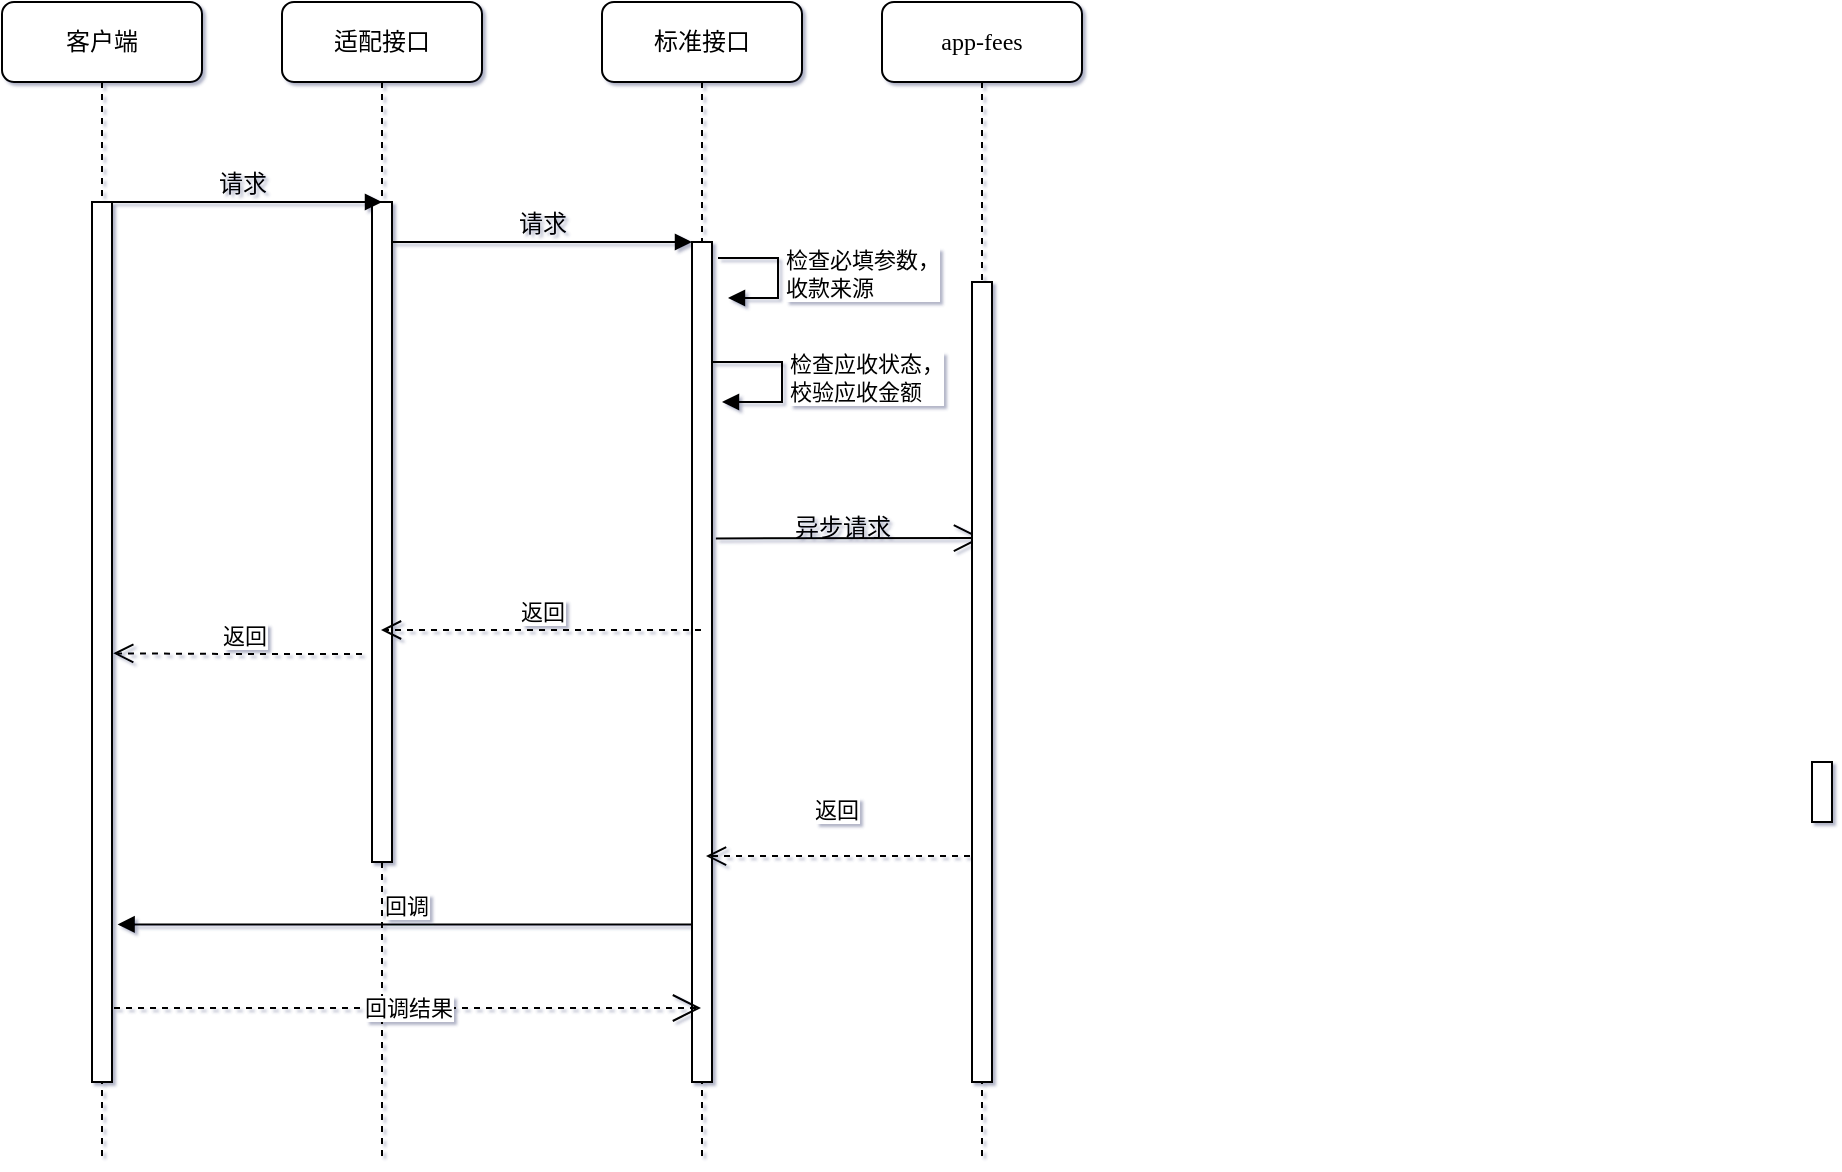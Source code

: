 <mxfile version="20.2.3" type="github" pages="2">
  <diagram name="Page-1" id="13e1069c-82ec-6db2-03f1-153e76fe0fe0">
    <mxGraphModel dx="684" dy="433" grid="0" gridSize="10" guides="1" tooltips="1" connect="1" arrows="1" fold="1" page="0" pageScale="1" pageWidth="1100" pageHeight="850" background="none" math="0" shadow="1">
      <root>
        <mxCell id="0" />
        <mxCell id="1" parent="0" />
        <mxCell id="7baba1c4bc27f4b0-2" value="适配接口" style="shape=umlLifeline;perimeter=lifelinePerimeter;whiteSpace=wrap;html=1;container=1;collapsible=0;recursiveResize=0;outlineConnect=0;rounded=1;shadow=0;comic=0;labelBackgroundColor=none;strokeWidth=1;fontFamily=Verdana;fontSize=12;align=center;" parent="1" vertex="1">
          <mxGeometry x="240" y="80" width="100" height="580" as="geometry" />
        </mxCell>
        <mxCell id="7baba1c4bc27f4b0-10" value="" style="html=1;points=[];perimeter=orthogonalPerimeter;rounded=0;shadow=0;comic=0;labelBackgroundColor=none;strokeWidth=1;fontFamily=Verdana;fontSize=12;align=center;" parent="7baba1c4bc27f4b0-2" vertex="1">
          <mxGeometry x="45" y="100" width="10" height="330" as="geometry" />
        </mxCell>
        <mxCell id="7baba1c4bc27f4b0-3" value="标准接口" style="shape=umlLifeline;perimeter=lifelinePerimeter;whiteSpace=wrap;html=1;container=1;collapsible=0;recursiveResize=0;outlineConnect=0;rounded=1;shadow=0;comic=0;labelBackgroundColor=none;strokeWidth=1;fontFamily=Verdana;fontSize=12;align=center;" parent="1" vertex="1">
          <mxGeometry x="400" y="80" width="100" height="580" as="geometry" />
        </mxCell>
        <mxCell id="7baba1c4bc27f4b0-13" value="" style="html=1;points=[];perimeter=orthogonalPerimeter;rounded=0;shadow=0;comic=0;labelBackgroundColor=none;strokeWidth=1;fontFamily=Verdana;fontSize=12;align=center;" parent="7baba1c4bc27f4b0-3" vertex="1">
          <mxGeometry x="45" y="120" width="10" height="420" as="geometry" />
        </mxCell>
        <mxCell id="DqkWOxUdnKcbze_voKuk-15" value="检查必填参数，&lt;br&gt;收款来源" style="edgeStyle=orthogonalEdgeStyle;html=1;align=left;spacingLeft=2;endArrow=block;rounded=0;entryX=1;entryY=0;" edge="1" parent="7baba1c4bc27f4b0-3">
          <mxGeometry relative="1" as="geometry">
            <mxPoint x="58" y="128" as="sourcePoint" />
            <Array as="points">
              <mxPoint x="88" y="128" />
            </Array>
            <mxPoint x="63" y="148" as="targetPoint" />
          </mxGeometry>
        </mxCell>
        <mxCell id="DqkWOxUdnKcbze_voKuk-21" value="检查应收状态，&lt;br&gt;校验应收金额" style="edgeStyle=orthogonalEdgeStyle;html=1;align=left;spacingLeft=2;endArrow=block;rounded=0;entryX=1;entryY=0;" edge="1" parent="7baba1c4bc27f4b0-3">
          <mxGeometry relative="1" as="geometry">
            <mxPoint x="55" y="180" as="sourcePoint" />
            <Array as="points">
              <mxPoint x="90" y="180" />
              <mxPoint x="90" y="200" />
            </Array>
            <mxPoint x="60" y="200" as="targetPoint" />
          </mxGeometry>
        </mxCell>
        <mxCell id="7baba1c4bc27f4b0-4" value="app-fees" style="shape=umlLifeline;perimeter=lifelinePerimeter;whiteSpace=wrap;html=1;container=1;collapsible=0;recursiveResize=0;outlineConnect=0;rounded=1;shadow=0;comic=0;labelBackgroundColor=none;strokeWidth=1;fontFamily=Verdana;fontSize=12;align=center;" parent="1" vertex="1">
          <mxGeometry x="540" y="80" width="100" height="580" as="geometry" />
        </mxCell>
        <mxCell id="DqkWOxUdnKcbze_voKuk-9" value="" style="endArrow=open;endFill=1;endSize=12;html=1;rounded=0;exitX=1.193;exitY=0.121;exitDx=0;exitDy=0;exitPerimeter=0;" edge="1" parent="7baba1c4bc27f4b0-4">
          <mxGeometry width="160" relative="1" as="geometry">
            <mxPoint x="-83.07" y="268.2" as="sourcePoint" />
            <mxPoint x="50" y="268" as="targetPoint" />
          </mxGeometry>
        </mxCell>
        <mxCell id="7baba1c4bc27f4b0-8" value="客户端" style="shape=umlLifeline;perimeter=lifelinePerimeter;whiteSpace=wrap;html=1;container=1;collapsible=0;recursiveResize=0;outlineConnect=0;rounded=1;shadow=0;comic=0;labelBackgroundColor=none;strokeWidth=1;fontFamily=Verdana;fontSize=12;align=center;" parent="1" vertex="1">
          <mxGeometry x="100" y="80" width="100" height="580" as="geometry" />
        </mxCell>
        <mxCell id="7baba1c4bc27f4b0-9" value="" style="html=1;points=[];perimeter=orthogonalPerimeter;rounded=0;shadow=0;comic=0;labelBackgroundColor=none;strokeWidth=1;fontFamily=Verdana;fontSize=12;align=center;" parent="7baba1c4bc27f4b0-8" vertex="1">
          <mxGeometry x="45" y="100" width="10" height="440" as="geometry" />
        </mxCell>
        <mxCell id="7baba1c4bc27f4b0-16" value="" style="html=1;points=[];perimeter=orthogonalPerimeter;rounded=0;shadow=0;comic=0;labelBackgroundColor=none;strokeWidth=1;fontFamily=Verdana;fontSize=12;align=center;" parent="1" vertex="1">
          <mxGeometry x="585" y="220" width="10" height="400" as="geometry" />
        </mxCell>
        <mxCell id="7baba1c4bc27f4b0-25" value="" style="html=1;points=[];perimeter=orthogonalPerimeter;rounded=0;shadow=0;comic=0;labelBackgroundColor=none;strokeColor=#000000;strokeWidth=1;fillColor=#FFFFFF;fontFamily=Verdana;fontSize=12;fontColor=#000000;align=center;" parent="1" vertex="1">
          <mxGeometry x="1005" y="460" width="10" height="30" as="geometry" />
        </mxCell>
        <mxCell id="7baba1c4bc27f4b0-14" value="请求" style="html=1;verticalAlign=bottom;endArrow=block;entryX=0;entryY=0;labelBackgroundColor=none;fontFamily=Verdana;fontSize=12;edgeStyle=elbowEdgeStyle;elbow=vertical;" parent="1" source="7baba1c4bc27f4b0-10" target="7baba1c4bc27f4b0-13" edge="1">
          <mxGeometry relative="1" as="geometry">
            <mxPoint x="370" y="200" as="sourcePoint" />
          </mxGeometry>
        </mxCell>
        <mxCell id="DqkWOxUdnKcbze_voKuk-5" value="返回" style="html=1;verticalAlign=bottom;endArrow=open;dashed=1;endSize=8;rounded=0;entryX=1.06;entryY=0.222;entryDx=0;entryDy=0;entryPerimeter=0;" edge="1" parent="1">
          <mxGeometry x="-0.041" relative="1" as="geometry">
            <mxPoint x="280" y="406" as="sourcePoint" />
            <mxPoint x="155.6" y="405.68" as="targetPoint" />
            <Array as="points">
              <mxPoint x="260" y="406" />
              <mxPoint x="220" y="406" />
            </Array>
            <mxPoint as="offset" />
          </mxGeometry>
        </mxCell>
        <mxCell id="DqkWOxUdnKcbze_voKuk-6" value="返回" style="html=1;verticalAlign=bottom;endArrow=open;dashed=1;endSize=8;rounded=0;" edge="1" parent="1">
          <mxGeometry relative="1" as="geometry">
            <mxPoint x="449.5" y="394" as="sourcePoint" />
            <mxPoint x="289.5" y="394" as="targetPoint" />
            <Array as="points">
              <mxPoint x="400" y="394" />
            </Array>
          </mxGeometry>
        </mxCell>
        <mxCell id="DqkWOxUdnKcbze_voKuk-8" value="请求" style="html=1;verticalAlign=bottom;endArrow=block;entryX=0.5;entryY=0;labelBackgroundColor=none;fontFamily=Verdana;fontSize=12;edgeStyle=elbowEdgeStyle;elbow=vertical;entryDx=0;entryDy=0;entryPerimeter=0;" edge="1" parent="1" source="7baba1c4bc27f4b0-8" target="7baba1c4bc27f4b0-10">
          <mxGeometry relative="1" as="geometry">
            <mxPoint x="160" y="180" as="sourcePoint" />
            <mxPoint x="285" y="200.0" as="targetPoint" />
            <Array as="points">
              <mxPoint x="220" y="180" />
            </Array>
          </mxGeometry>
        </mxCell>
        <mxCell id="DqkWOxUdnKcbze_voKuk-11" value="异步请求" style="text;html=1;align=center;verticalAlign=middle;resizable=0;points=[];autosize=1;strokeColor=none;fillColor=none;" vertex="1" parent="1">
          <mxGeometry x="485" y="328" width="70" height="30" as="geometry" />
        </mxCell>
        <mxCell id="CBGumkdD2ZOxyOtN7Z9H-8" value="回调" style="html=1;verticalAlign=bottom;endArrow=block;rounded=0;entryX=1.281;entryY=0.821;entryDx=0;entryDy=0;entryPerimeter=0;" edge="1" target="7baba1c4bc27f4b0-9" parent="1" source="7baba1c4bc27f4b0-13">
          <mxGeometry relative="1" as="geometry">
            <mxPoint x="365" y="530" as="sourcePoint" />
            <mxPoint x="296" y="539" as="targetPoint" />
          </mxGeometry>
        </mxCell>
        <mxCell id="CBGumkdD2ZOxyOtN7Z9H-10" value="返回" style="html=1;verticalAlign=bottom;endArrow=open;dashed=1;endSize=8;rounded=0;entryX=0.8;entryY=0.731;entryDx=0;entryDy=0;entryPerimeter=0;" edge="1" parent="1">
          <mxGeometry x="0.015" y="-14" relative="1" as="geometry">
            <mxPoint x="584" y="507.02" as="sourcePoint" />
            <mxPoint x="452" y="507.02" as="targetPoint" />
            <mxPoint as="offset" />
          </mxGeometry>
        </mxCell>
        <mxCell id="CBGumkdD2ZOxyOtN7Z9H-11" value="回调结果" style="endArrow=open;endSize=12;dashed=1;html=1;rounded=0;" edge="1" parent="1" target="7baba1c4bc27f4b0-3">
          <mxGeometry width="160" relative="1" as="geometry">
            <mxPoint x="156" y="583" as="sourcePoint" />
            <mxPoint x="316" y="583" as="targetPoint" />
            <Array as="points">
              <mxPoint x="247" y="583" />
            </Array>
          </mxGeometry>
        </mxCell>
      </root>
    </mxGraphModel>
  </diagram>
  <diagram id="gQ2CnhozJ5zBLw7e0lQO" name="第 2 页">
    <mxGraphModel dx="1342" dy="551" grid="0" gridSize="10" guides="1" tooltips="1" connect="1" arrows="1" fold="1" page="0" pageScale="1" pageWidth="827" pageHeight="1169" math="0" shadow="1">
      <root>
        <mxCell id="0" />
        <mxCell id="1" parent="0" />
        <mxCell id="ieMg2AEFH-h3RglZFJhA-1" value="客户端" style="shape=umlLifeline;perimeter=lifelinePerimeter;whiteSpace=wrap;html=1;container=1;collapsible=0;recursiveResize=0;outlineConnect=0;rounded=1;shadow=0;comic=0;labelBackgroundColor=none;strokeWidth=1;fontFamily=Verdana;fontSize=12;align=center;" vertex="1" parent="1">
          <mxGeometry x="240" y="78" width="100" height="625" as="geometry" />
        </mxCell>
        <mxCell id="ieMg2AEFH-h3RglZFJhA-2" value="" style="html=1;points=[];perimeter=orthogonalPerimeter;rounded=0;shadow=0;comic=0;labelBackgroundColor=none;strokeWidth=1;fontFamily=Verdana;fontSize=12;align=center;" vertex="1" parent="ieMg2AEFH-h3RglZFJhA-1">
          <mxGeometry x="45" y="100" width="10" height="494" as="geometry" />
        </mxCell>
        <mxCell id="ieMg2AEFH-h3RglZFJhA-26" value="" style="endArrow=open;endFill=1;endSize=12;html=1;rounded=0;" edge="1" parent="ieMg2AEFH-h3RglZFJhA-1">
          <mxGeometry width="160" relative="1" as="geometry">
            <mxPoint x="50" y="127" as="sourcePoint" />
            <mxPoint x="210" y="127" as="targetPoint" />
          </mxGeometry>
        </mxCell>
        <mxCell id="ieMg2AEFH-h3RglZFJhA-3" value="BOSS" style="shape=umlLifeline;perimeter=lifelinePerimeter;whiteSpace=wrap;html=1;container=1;collapsible=0;recursiveResize=0;outlineConnect=0;rounded=1;shadow=0;comic=0;labelBackgroundColor=none;strokeWidth=1;fontFamily=Verdana;fontSize=12;align=center;" vertex="1" parent="1">
          <mxGeometry x="403" y="79" width="100" height="624" as="geometry" />
        </mxCell>
        <mxCell id="ieMg2AEFH-h3RglZFJhA-4" value="" style="html=1;points=[];perimeter=orthogonalPerimeter;rounded=0;shadow=0;comic=0;labelBackgroundColor=none;strokeWidth=1;fontFamily=Verdana;fontSize=12;align=center;" vertex="1" parent="ieMg2AEFH-h3RglZFJhA-3">
          <mxGeometry x="45" y="106" width="10" height="488" as="geometry" />
        </mxCell>
        <mxCell id="ieMg2AEFH-h3RglZFJhA-5" value="检查必填参数，&lt;br&gt;收款来源" style="edgeStyle=orthogonalEdgeStyle;html=1;align=left;spacingLeft=2;endArrow=block;rounded=0;" edge="1" parent="ieMg2AEFH-h3RglZFJhA-3">
          <mxGeometry x="-0.095" y="6" relative="1" as="geometry">
            <mxPoint x="58" y="128" as="sourcePoint" />
            <Array as="points">
              <mxPoint x="88" y="128" />
              <mxPoint x="88" y="160" />
              <mxPoint x="55" y="160" />
            </Array>
            <mxPoint x="55" y="160" as="targetPoint" />
            <mxPoint as="offset" />
          </mxGeometry>
        </mxCell>
        <mxCell id="ieMg2AEFH-h3RglZFJhA-6" value="检查应收状态，&lt;br&gt;校验应收金额" style="edgeStyle=orthogonalEdgeStyle;html=1;align=left;spacingLeft=2;endArrow=block;rounded=0;exitX=1.033;exitY=0.193;exitDx=0;exitDy=0;exitPerimeter=0;" edge="1" parent="ieMg2AEFH-h3RglZFJhA-3">
          <mxGeometry x="0.249" y="3" relative="1" as="geometry">
            <mxPoint x="55.33" y="207.184" as="sourcePoint" />
            <Array as="points">
              <mxPoint x="55" y="174" />
              <mxPoint x="90" y="174" />
              <mxPoint x="90" y="207" />
            </Array>
            <mxPoint x="55" y="207" as="targetPoint" />
            <mxPoint as="offset" />
          </mxGeometry>
        </mxCell>
        <mxCell id="ieMg2AEFH-h3RglZFJhA-19" value="实收入账（fees）" style="edgeStyle=orthogonalEdgeStyle;html=1;align=left;spacingLeft=2;endArrow=block;rounded=0;exitX=1.033;exitY=0.435;exitDx=0;exitDy=0;exitPerimeter=0;" edge="1" parent="ieMg2AEFH-h3RglZFJhA-3" source="ieMg2AEFH-h3RglZFJhA-4">
          <mxGeometry relative="1" as="geometry">
            <mxPoint x="60" y="219" as="sourcePoint" />
            <Array as="points">
              <mxPoint x="55" y="220" />
              <mxPoint x="91" y="220" />
              <mxPoint x="91" y="400" />
              <mxPoint x="55" y="400" />
              <mxPoint x="55" y="402" />
            </Array>
            <mxPoint x="53" y="402" as="targetPoint" />
          </mxGeometry>
        </mxCell>
        <mxCell id="ieMg2AEFH-h3RglZFJhA-15" value="返回" style="html=1;verticalAlign=bottom;endArrow=open;dashed=1;endSize=8;rounded=0;" edge="1" parent="1">
          <mxGeometry relative="1" as="geometry">
            <mxPoint x="449.5" y="307" as="sourcePoint" />
            <mxPoint x="289.5" y="307" as="targetPoint" />
            <Array as="points">
              <mxPoint x="400" y="307" />
            </Array>
          </mxGeometry>
        </mxCell>
        <mxCell id="ieMg2AEFH-h3RglZFJhA-24" value="回调" style="html=1;verticalAlign=bottom;endArrow=block;entryX=0.9;entryY=0.448;rounded=0;entryDx=0;entryDy=0;entryPerimeter=0;" edge="1" parent="1">
          <mxGeometry relative="1" as="geometry">
            <mxPoint x="445" y="503.12" as="sourcePoint" />
            <mxPoint x="294" y="503.12" as="targetPoint" />
          </mxGeometry>
        </mxCell>
        <mxCell id="ieMg2AEFH-h3RglZFJhA-25" value="返回回调结果" style="html=1;verticalAlign=bottom;endArrow=open;dashed=1;endSize=8;rounded=0;" edge="1" parent="1">
          <mxGeometry relative="1" as="geometry">
            <mxPoint x="449.5" y="533" as="targetPoint" />
            <mxPoint x="295" y="533" as="sourcePoint" />
          </mxGeometry>
        </mxCell>
        <mxCell id="ieMg2AEFH-h3RglZFJhA-27" value="实收入账" style="text;html=1;align=center;verticalAlign=middle;resizable=0;points=[];autosize=1;strokeColor=none;fillColor=none;" vertex="1" parent="1">
          <mxGeometry x="335" y="190" width="66" height="26" as="geometry" />
        </mxCell>
      </root>
    </mxGraphModel>
  </diagram>
</mxfile>
